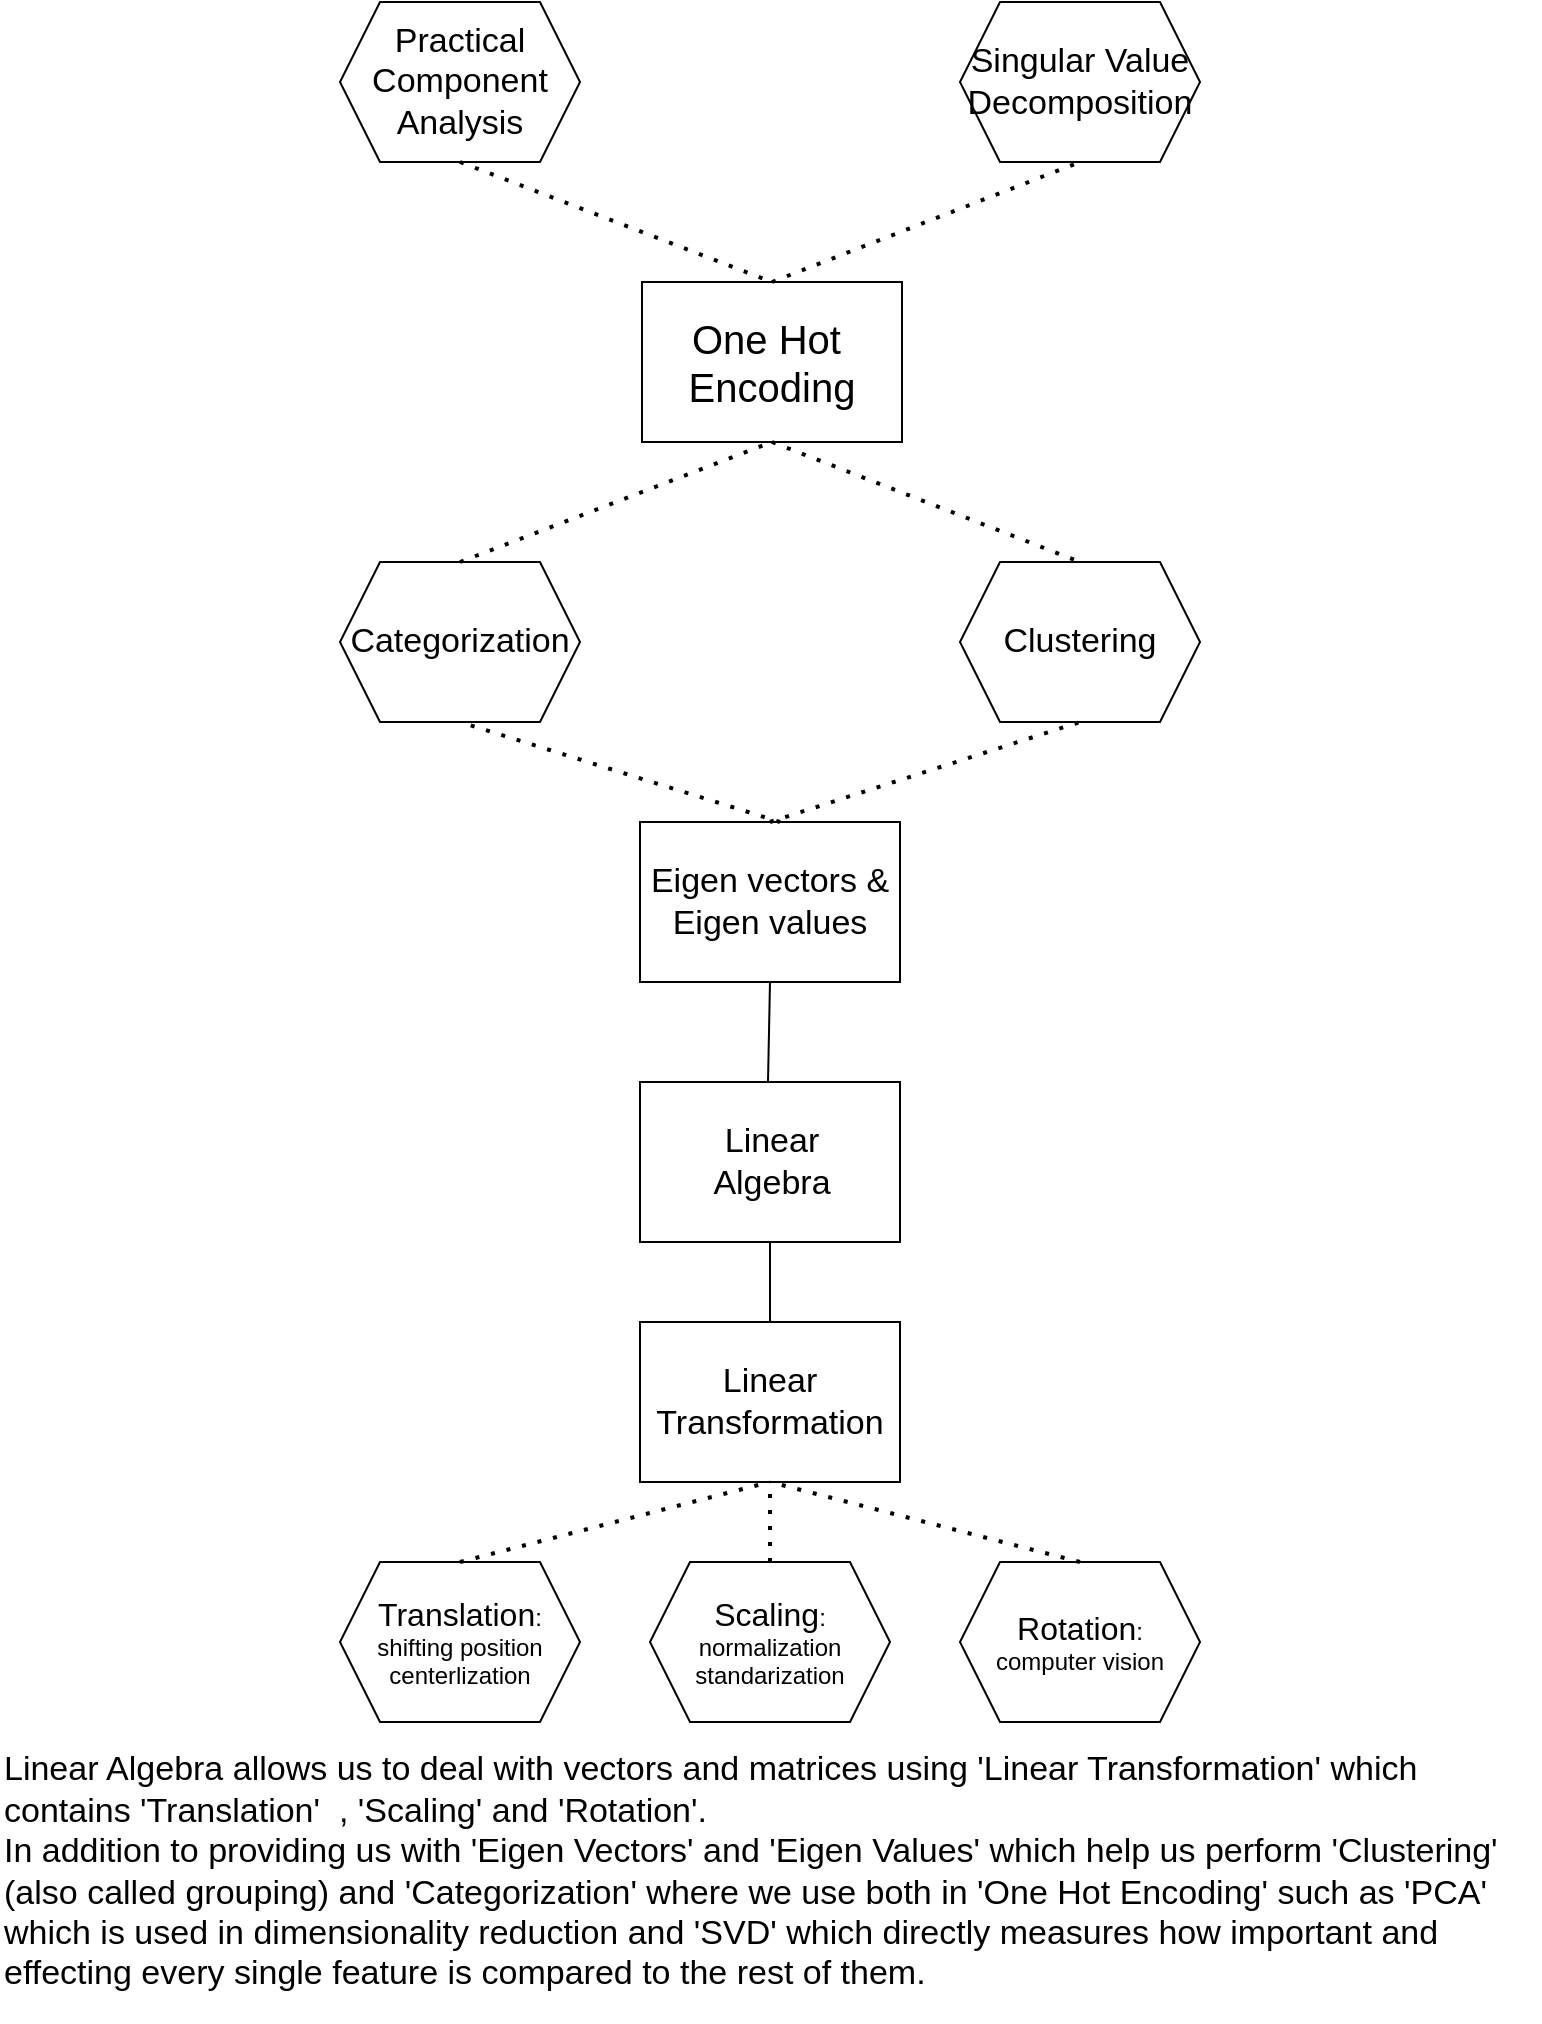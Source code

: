 <mxfile version="24.7.6">
  <diagram name="Page-1" id="XRTNF39psAJcGLrO1x4M">
    <mxGraphModel dx="1434" dy="778" grid="1" gridSize="10" guides="1" tooltips="1" connect="1" arrows="1" fold="1" page="1" pageScale="1" pageWidth="850" pageHeight="1100" math="0" shadow="0">
      <root>
        <mxCell id="0" />
        <mxCell id="1" parent="0" />
        <mxCell id="gtQ3XL8IRw6pExn9DQV4-1" value="" style="rounded=0;whiteSpace=wrap;html=1;" vertex="1" parent="1">
          <mxGeometry x="360" y="600" width="130" height="80" as="geometry" />
        </mxCell>
        <mxCell id="gtQ3XL8IRw6pExn9DQV4-2" value="&lt;font style=&quot;font-size: 17px;&quot;&gt;Linear Algebra&lt;/font&gt;" style="text;strokeColor=none;align=center;fillColor=none;html=1;verticalAlign=middle;whiteSpace=wrap;rounded=0;" vertex="1" parent="1">
          <mxGeometry x="371" y="610" width="110" height="60" as="geometry" />
        </mxCell>
        <mxCell id="gtQ3XL8IRw6pExn9DQV4-3" value="" style="endArrow=none;html=1;rounded=0;entryX=0.5;entryY=1;entryDx=0;entryDy=0;" edge="1" parent="1" target="gtQ3XL8IRw6pExn9DQV4-1">
          <mxGeometry width="50" height="50" relative="1" as="geometry">
            <mxPoint x="425" y="720" as="sourcePoint" />
            <mxPoint x="430" y="710" as="targetPoint" />
          </mxGeometry>
        </mxCell>
        <mxCell id="gtQ3XL8IRw6pExn9DQV4-4" value="&lt;font style=&quot;font-size: 17px;&quot;&gt;Linear Transformation&lt;/font&gt;" style="rounded=0;whiteSpace=wrap;html=1;" vertex="1" parent="1">
          <mxGeometry x="360" y="720" width="130" height="80" as="geometry" />
        </mxCell>
        <mxCell id="gtQ3XL8IRw6pExn9DQV4-6" value="&lt;font style=&quot;font-size: 16px;&quot;&gt;Translation&lt;/font&gt;:&lt;br&gt;shifting position&lt;br&gt;centerlization" style="shape=hexagon;perimeter=hexagonPerimeter2;whiteSpace=wrap;html=1;fixedSize=1;" vertex="1" parent="1">
          <mxGeometry x="210" y="840" width="120" height="80" as="geometry" />
        </mxCell>
        <mxCell id="gtQ3XL8IRw6pExn9DQV4-7" value="&lt;font style=&quot;font-size: 16px;&quot;&gt;Scaling&lt;/font&gt;:&lt;br&gt;normalization&lt;br&gt;standarization" style="shape=hexagon;perimeter=hexagonPerimeter2;whiteSpace=wrap;html=1;fixedSize=1;" vertex="1" parent="1">
          <mxGeometry x="365" y="840" width="120" height="80" as="geometry" />
        </mxCell>
        <mxCell id="gtQ3XL8IRw6pExn9DQV4-8" value="&lt;font style=&quot;font-size: 16px;&quot;&gt;Rotation&lt;/font&gt;:&lt;br&gt;computer vision" style="shape=hexagon;perimeter=hexagonPerimeter2;whiteSpace=wrap;html=1;fixedSize=1;" vertex="1" parent="1">
          <mxGeometry x="520" y="840" width="120" height="80" as="geometry" />
        </mxCell>
        <mxCell id="gtQ3XL8IRw6pExn9DQV4-11" value="" style="endArrow=none;dashed=1;html=1;dashPattern=1 3;strokeWidth=2;rounded=0;entryX=0.5;entryY=1;entryDx=0;entryDy=0;exitX=0.5;exitY=0;exitDx=0;exitDy=0;" edge="1" parent="1" source="gtQ3XL8IRw6pExn9DQV4-7" target="gtQ3XL8IRw6pExn9DQV4-4">
          <mxGeometry width="50" height="50" relative="1" as="geometry">
            <mxPoint x="310" y="830" as="sourcePoint" />
            <mxPoint x="345" y="770.0" as="targetPoint" />
          </mxGeometry>
        </mxCell>
        <mxCell id="gtQ3XL8IRw6pExn9DQV4-12" value="" style="endArrow=none;dashed=1;html=1;dashPattern=1 3;strokeWidth=2;rounded=0;exitX=0.5;exitY=0;exitDx=0;exitDy=0;entryX=0.5;entryY=1;entryDx=0;entryDy=0;" edge="1" parent="1" source="gtQ3XL8IRw6pExn9DQV4-8" target="gtQ3XL8IRw6pExn9DQV4-4">
          <mxGeometry width="50" height="50" relative="1" as="geometry">
            <mxPoint x="530" y="840" as="sourcePoint" />
            <mxPoint x="580" y="790" as="targetPoint" />
          </mxGeometry>
        </mxCell>
        <mxCell id="gtQ3XL8IRw6pExn9DQV4-13" value="" style="endArrow=none;dashed=1;html=1;dashPattern=1 3;strokeWidth=2;rounded=0;exitX=0.5;exitY=0;exitDx=0;exitDy=0;entryX=0.5;entryY=1;entryDx=0;entryDy=0;" edge="1" parent="1" source="gtQ3XL8IRw6pExn9DQV4-6" target="gtQ3XL8IRw6pExn9DQV4-4">
          <mxGeometry width="50" height="50" relative="1" as="geometry">
            <mxPoint x="260" y="830" as="sourcePoint" />
            <mxPoint x="300" y="780" as="targetPoint" />
          </mxGeometry>
        </mxCell>
        <mxCell id="gtQ3XL8IRw6pExn9DQV4-19" value="&lt;font style=&quot;font-size: 17px;&quot;&gt;Eigen vectors &amp;amp;&lt;/font&gt;&lt;div style=&quot;font-size: 17px;&quot;&gt;&lt;font style=&quot;font-size: 17px;&quot;&gt;Eigen values&lt;/font&gt;&lt;/div&gt;" style="rounded=0;whiteSpace=wrap;html=1;" vertex="1" parent="1">
          <mxGeometry x="360" y="470" width="130" height="80" as="geometry" />
        </mxCell>
        <mxCell id="gtQ3XL8IRw6pExn9DQV4-20" value="" style="endArrow=none;html=1;rounded=0;entryX=0.5;entryY=1;entryDx=0;entryDy=0;" edge="1" parent="1" target="gtQ3XL8IRw6pExn9DQV4-19">
          <mxGeometry width="50" height="50" relative="1" as="geometry">
            <mxPoint x="424" y="600" as="sourcePoint" />
            <mxPoint x="424" y="560" as="targetPoint" />
          </mxGeometry>
        </mxCell>
        <mxCell id="gtQ3XL8IRw6pExn9DQV4-21" value="&lt;font style=&quot;font-size: 17px;&quot;&gt;Categorization&lt;/font&gt;" style="shape=hexagon;perimeter=hexagonPerimeter2;whiteSpace=wrap;html=1;fixedSize=1;" vertex="1" parent="1">
          <mxGeometry x="210" y="340" width="120" height="80" as="geometry" />
        </mxCell>
        <mxCell id="gtQ3XL8IRw6pExn9DQV4-22" value="&lt;font style=&quot;font-size: 17px;&quot;&gt;Clustering&lt;/font&gt;" style="shape=hexagon;perimeter=hexagonPerimeter2;whiteSpace=wrap;html=1;fixedSize=1;" vertex="1" parent="1">
          <mxGeometry x="520" y="340" width="120" height="80" as="geometry" />
        </mxCell>
        <mxCell id="gtQ3XL8IRw6pExn9DQV4-23" value="" style="endArrow=none;dashed=1;html=1;dashPattern=1 3;strokeWidth=2;rounded=0;entryX=0.5;entryY=1;entryDx=0;entryDy=0;" edge="1" parent="1" target="gtQ3XL8IRw6pExn9DQV4-21">
          <mxGeometry width="50" height="50" relative="1" as="geometry">
            <mxPoint x="430" y="470" as="sourcePoint" />
            <mxPoint x="230" y="440" as="targetPoint" />
          </mxGeometry>
        </mxCell>
        <mxCell id="gtQ3XL8IRw6pExn9DQV4-24" value="" style="endArrow=none;dashed=1;html=1;dashPattern=1 3;strokeWidth=2;rounded=0;entryX=0.5;entryY=1;entryDx=0;entryDy=0;exitX=0.5;exitY=0;exitDx=0;exitDy=0;" edge="1" parent="1" source="gtQ3XL8IRw6pExn9DQV4-19" target="gtQ3XL8IRw6pExn9DQV4-22">
          <mxGeometry width="50" height="50" relative="1" as="geometry">
            <mxPoint x="460" y="460" as="sourcePoint" />
            <mxPoint x="510" y="410" as="targetPoint" />
          </mxGeometry>
        </mxCell>
        <mxCell id="gtQ3XL8IRw6pExn9DQV4-25" value="&lt;font style=&quot;font-size: 20px;&quot;&gt;One Hot&amp;nbsp; Encoding&lt;/font&gt;" style="rounded=0;whiteSpace=wrap;html=1;" vertex="1" parent="1">
          <mxGeometry x="361" y="200" width="130" height="80" as="geometry" />
        </mxCell>
        <mxCell id="gtQ3XL8IRw6pExn9DQV4-29" value="" style="endArrow=none;dashed=1;html=1;dashPattern=1 3;strokeWidth=2;rounded=0;entryX=0.5;entryY=0;entryDx=0;entryDy=0;exitX=0.5;exitY=1;exitDx=0;exitDy=0;" edge="1" parent="1" source="gtQ3XL8IRw6pExn9DQV4-25" target="gtQ3XL8IRw6pExn9DQV4-22">
          <mxGeometry width="50" height="50" relative="1" as="geometry">
            <mxPoint x="290" y="280" as="sourcePoint" />
            <mxPoint x="340" y="230" as="targetPoint" />
          </mxGeometry>
        </mxCell>
        <mxCell id="gtQ3XL8IRw6pExn9DQV4-30" value="" style="endArrow=none;dashed=1;html=1;dashPattern=1 3;strokeWidth=2;rounded=0;entryX=0.5;entryY=1;entryDx=0;entryDy=0;" edge="1" parent="1" target="gtQ3XL8IRw6pExn9DQV4-25">
          <mxGeometry width="50" height="50" relative="1" as="geometry">
            <mxPoint x="270" y="340" as="sourcePoint" />
            <mxPoint x="320" y="290" as="targetPoint" />
          </mxGeometry>
        </mxCell>
        <mxCell id="gtQ3XL8IRw6pExn9DQV4-37" value="&lt;font style=&quot;font-size: 17px;&quot;&gt;Practical Component Analysis&lt;/font&gt;" style="shape=hexagon;perimeter=hexagonPerimeter2;whiteSpace=wrap;html=1;fixedSize=1;" vertex="1" parent="1">
          <mxGeometry x="210" y="60" width="120" height="80" as="geometry" />
        </mxCell>
        <mxCell id="gtQ3XL8IRw6pExn9DQV4-38" value="&lt;font style=&quot;font-size: 17px;&quot;&gt;Singular Value Decomposition&lt;/font&gt;" style="shape=hexagon;perimeter=hexagonPerimeter2;whiteSpace=wrap;html=1;fixedSize=1;" vertex="1" parent="1">
          <mxGeometry x="520" y="60" width="120" height="80" as="geometry" />
        </mxCell>
        <mxCell id="gtQ3XL8IRw6pExn9DQV4-40" value="" style="endArrow=none;dashed=1;html=1;dashPattern=1 3;strokeWidth=2;rounded=0;exitX=0.5;exitY=0;exitDx=0;exitDy=0;" edge="1" parent="1" source="gtQ3XL8IRw6pExn9DQV4-25">
          <mxGeometry width="50" height="50" relative="1" as="geometry">
            <mxPoint x="530" y="190" as="sourcePoint" />
            <mxPoint x="580" y="140" as="targetPoint" />
          </mxGeometry>
        </mxCell>
        <mxCell id="gtQ3XL8IRw6pExn9DQV4-41" value="" style="endArrow=none;dashed=1;html=1;dashPattern=1 3;strokeWidth=2;rounded=0;entryX=0.5;entryY=0;entryDx=0;entryDy=0;exitX=0.5;exitY=1;exitDx=0;exitDy=0;" edge="1" parent="1" source="gtQ3XL8IRw6pExn9DQV4-37" target="gtQ3XL8IRw6pExn9DQV4-25">
          <mxGeometry width="50" height="50" relative="1" as="geometry">
            <mxPoint x="290" y="260" as="sourcePoint" />
            <mxPoint x="340" y="210" as="targetPoint" />
          </mxGeometry>
        </mxCell>
        <mxCell id="gtQ3XL8IRw6pExn9DQV4-43" value="&lt;font style=&quot;font-size: 17px;&quot;&gt;Linear Algebra allows us to deal with vectors and matrices using &#39;Linear Transformation&#39; which contains &#39;Translation&#39;&amp;nbsp; , &#39;Scaling&#39; and &#39;Rotation&#39;.&lt;br&gt;&lt;/font&gt;&lt;div style=&quot;font-size: 17px;&quot;&gt;&lt;font style=&quot;font-size: 17px;&quot;&gt;In addition to providing us with &#39;Eigen Vectors&#39; and &#39;Eigen Values&#39; which help us perform &#39;Clustering&#39; (also called grouping) and &#39;Categorization&#39; where we use both in &#39;One Hot Encoding&#39; such as &#39;PCA&#39; which is used in dimensionality reduction and &#39;SVD&#39; which directly measures how important and effecting every single feature is compared to the rest of them.&lt;/font&gt;&lt;/div&gt;" style="text;html=1;align=left;verticalAlign=middle;whiteSpace=wrap;rounded=0;" vertex="1" parent="1">
          <mxGeometry x="40" y="920" width="770" height="150" as="geometry" />
        </mxCell>
      </root>
    </mxGraphModel>
  </diagram>
</mxfile>
